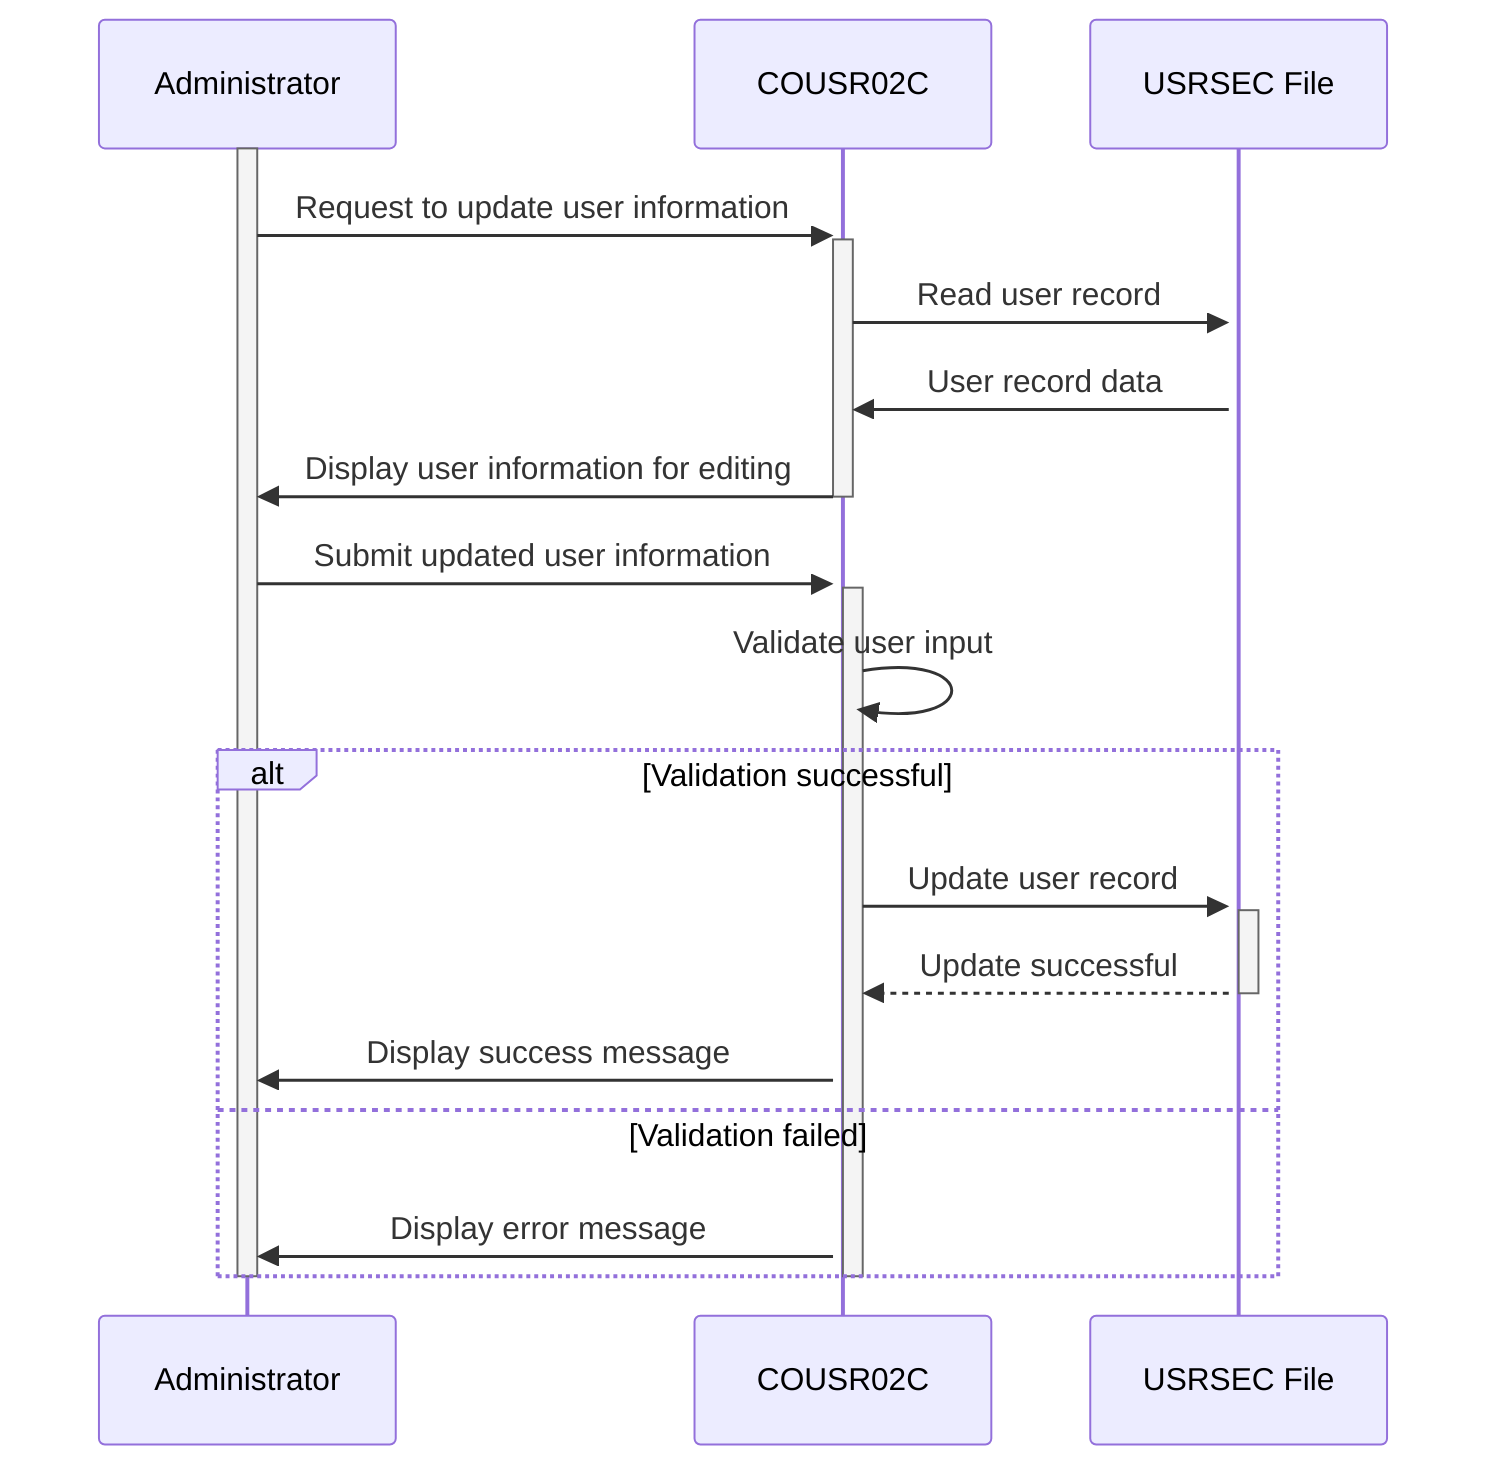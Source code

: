 sequenceDiagram
    participant Administrator
    participant COUSR02C
    participant USRSEC File

    activate Administrator
    Administrator->>+COUSR02C: Request to update user information
    COUSR02C->>+USRSEC File: Read user record
    USRSEC File->>COUSR02C: User record data
    COUSR02C->>-Administrator: Display user information for editing

    Administrator->>+COUSR02C: Submit updated user information
    activate COUSR02C
    COUSR02C->>COUSR02C: Validate user input
    alt Validation successful
        COUSR02C->>+USRSEC File: Update user record
        USRSEC File-->>-COUSR02C: Update successful
        COUSR02C->>Administrator: Display success message
    else Validation failed
        COUSR02C->>Administrator: Display error message
    end
    deactivate Administrator
    deactivate COUSR02C